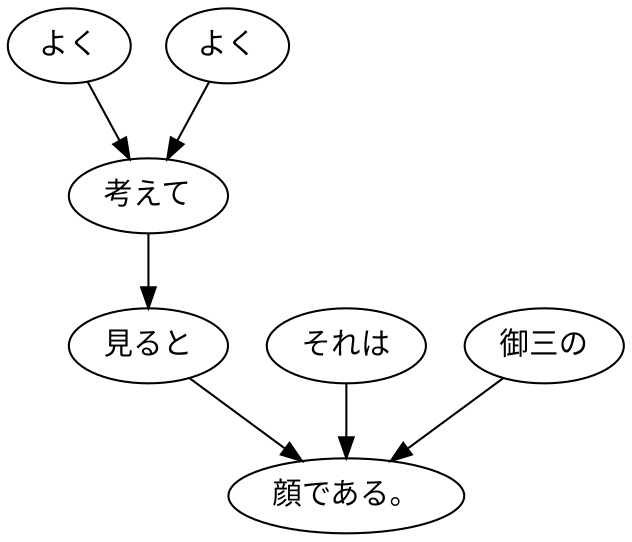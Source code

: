 digraph graph5668 {
	node0 [label="よく"];
	node1 [label="よく"];
	node2 [label="考えて"];
	node3 [label="見ると"];
	node4 [label="それは"];
	node5 [label="御三の"];
	node6 [label="顔である。"];
	node0 -> node2;
	node1 -> node2;
	node2 -> node3;
	node3 -> node6;
	node4 -> node6;
	node5 -> node6;
}
